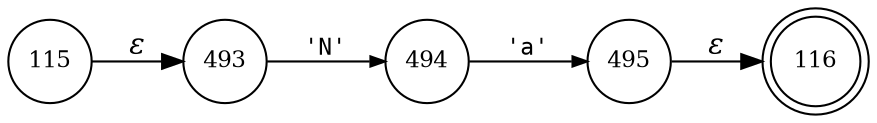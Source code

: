 digraph ATN {
rankdir=LR;
s116[fontsize=11, label="116", shape=doublecircle, fixedsize=true, width=.6];
s115[fontsize=11,label="115", shape=circle, fixedsize=true, width=.55, peripheries=1];
s493[fontsize=11,label="493", shape=circle, fixedsize=true, width=.55, peripheries=1];
s494[fontsize=11,label="494", shape=circle, fixedsize=true, width=.55, peripheries=1];
s495[fontsize=11,label="495", shape=circle, fixedsize=true, width=.55, peripheries=1];
s115 -> s493 [fontname="Times-Italic", label="&epsilon;"];
s493 -> s494 [fontsize=11, fontname="Courier", arrowsize=.7, label = "'N'", arrowhead = normal];
s494 -> s495 [fontsize=11, fontname="Courier", arrowsize=.7, label = "'a'", arrowhead = normal];
s495 -> s116 [fontname="Times-Italic", label="&epsilon;"];
}